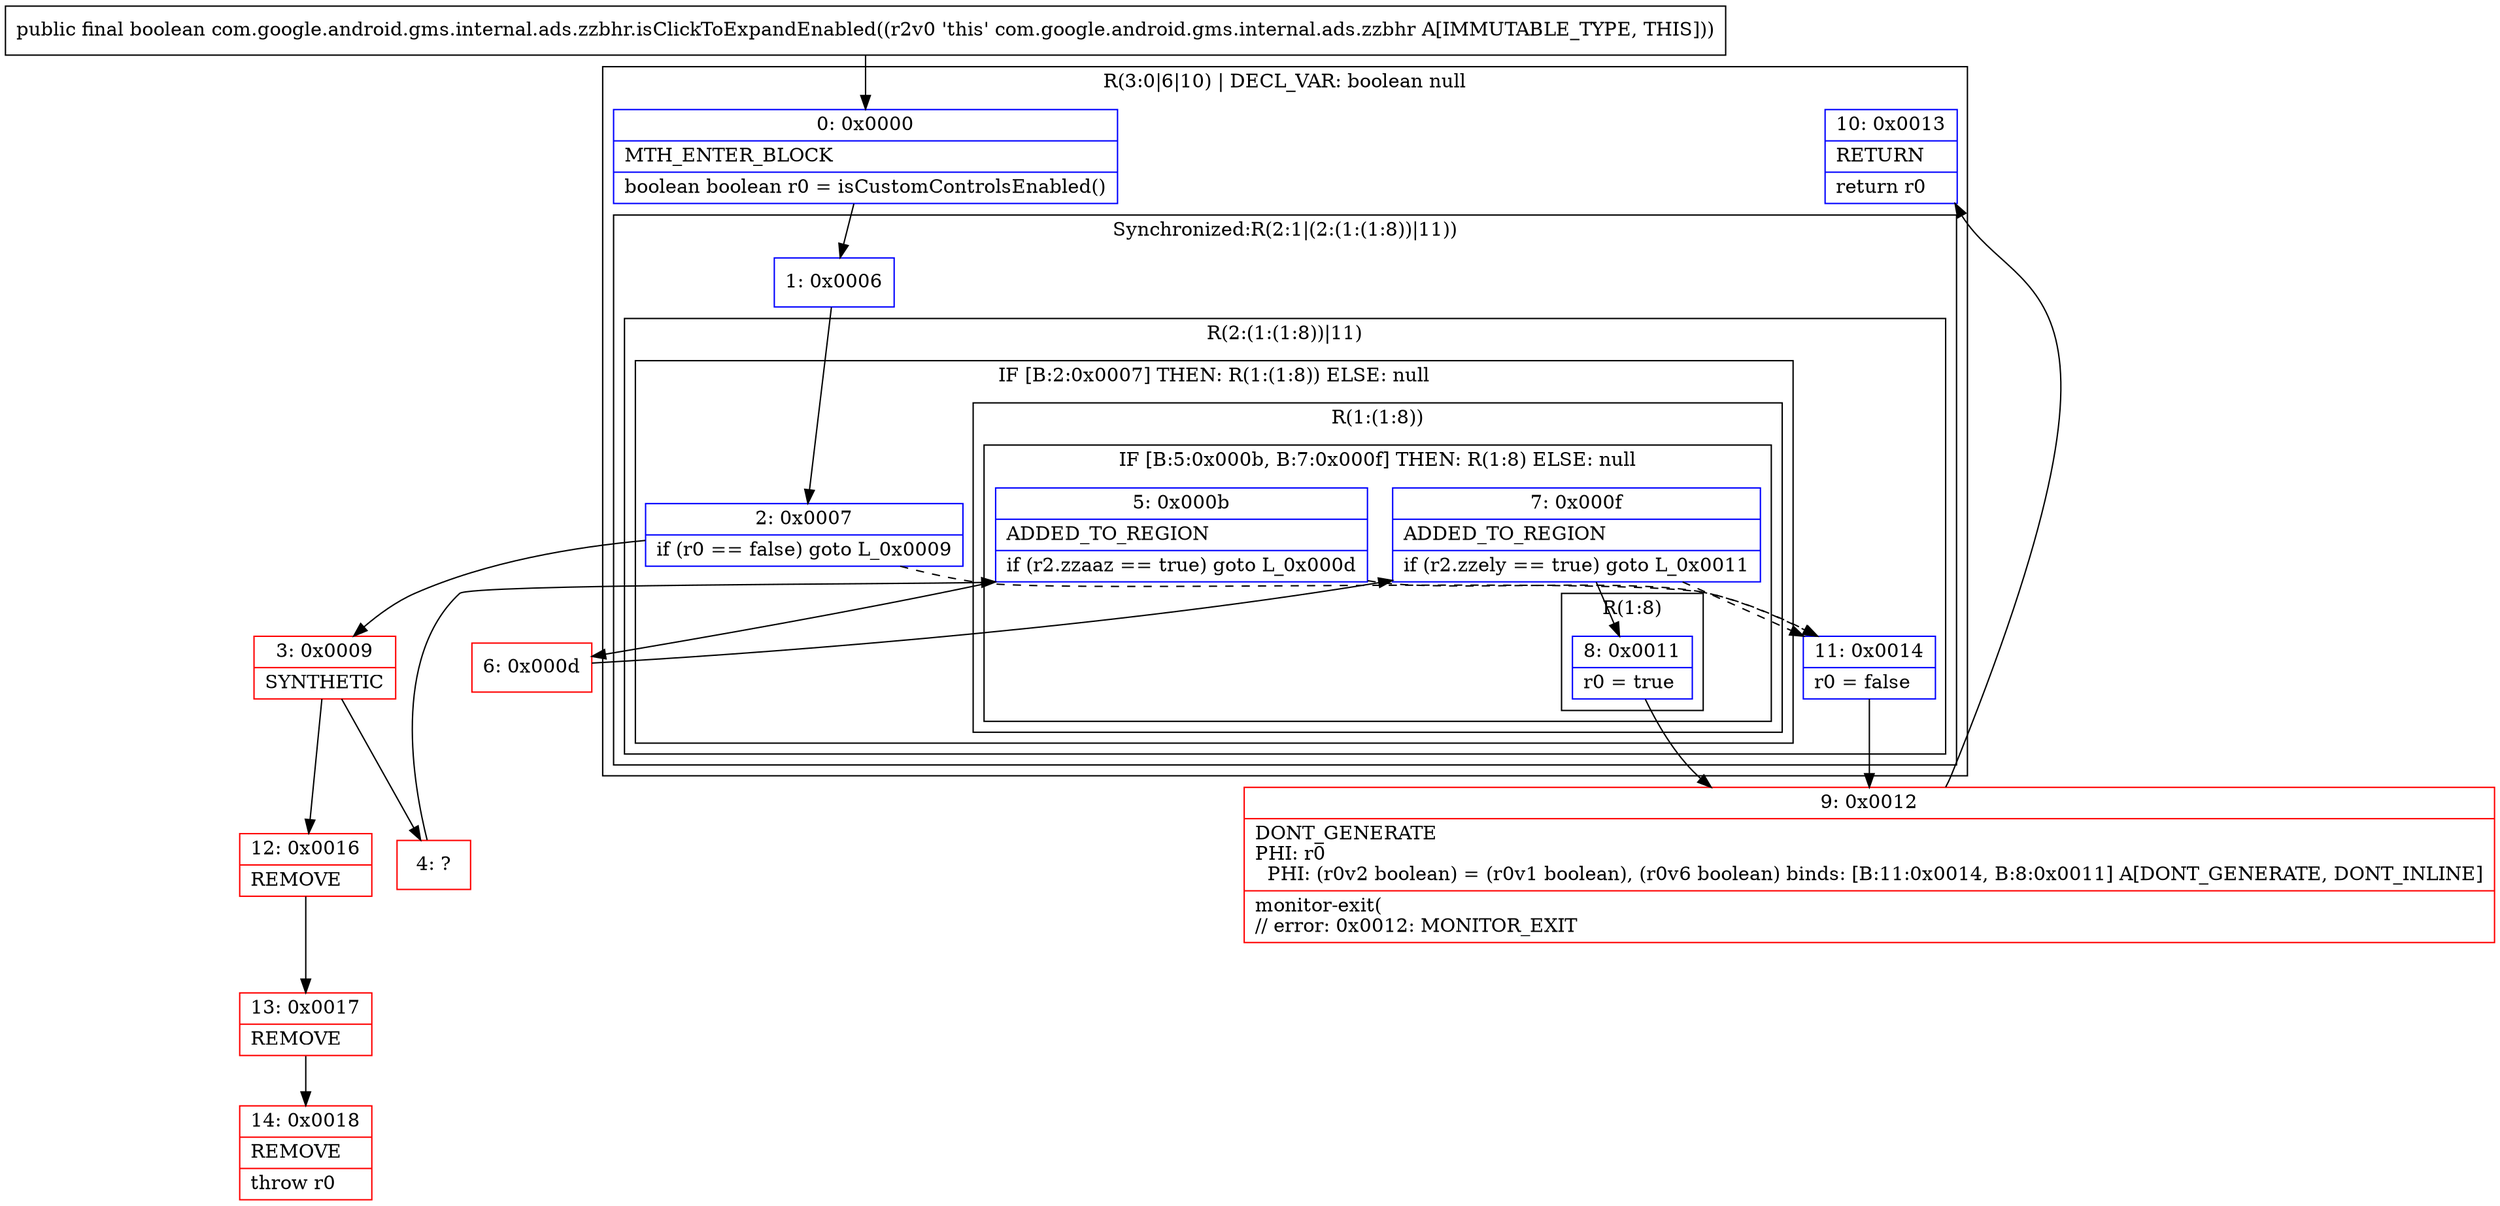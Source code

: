 digraph "CFG forcom.google.android.gms.internal.ads.zzbhr.isClickToExpandEnabled()Z" {
subgraph cluster_Region_1088394888 {
label = "R(3:0|6|10) | DECL_VAR: boolean null\l";
node [shape=record,color=blue];
Node_0 [shape=record,label="{0\:\ 0x0000|MTH_ENTER_BLOCK\l|boolean boolean r0 = isCustomControlsEnabled()\l}"];
subgraph cluster_SynchronizedRegion_2099825188 {
label = "Synchronized:R(2:1|(2:(1:(1:8))|11))";
node [shape=record,color=blue];
Node_1 [shape=record,label="{1\:\ 0x0006}"];
subgraph cluster_Region_1805188841 {
label = "R(2:(1:(1:8))|11)";
node [shape=record,color=blue];
subgraph cluster_IfRegion_1406119588 {
label = "IF [B:2:0x0007] THEN: R(1:(1:8)) ELSE: null";
node [shape=record,color=blue];
Node_2 [shape=record,label="{2\:\ 0x0007|if (r0 == false) goto L_0x0009\l}"];
subgraph cluster_Region_584090588 {
label = "R(1:(1:8))";
node [shape=record,color=blue];
subgraph cluster_IfRegion_70665472 {
label = "IF [B:5:0x000b, B:7:0x000f] THEN: R(1:8) ELSE: null";
node [shape=record,color=blue];
Node_5 [shape=record,label="{5\:\ 0x000b|ADDED_TO_REGION\l|if (r2.zzaaz == true) goto L_0x000d\l}"];
Node_7 [shape=record,label="{7\:\ 0x000f|ADDED_TO_REGION\l|if (r2.zzely == true) goto L_0x0011\l}"];
subgraph cluster_Region_1151073599 {
label = "R(1:8)";
node [shape=record,color=blue];
Node_8 [shape=record,label="{8\:\ 0x0011|r0 = true\l}"];
}
}
}
}
Node_11 [shape=record,label="{11\:\ 0x0014|r0 = false\l}"];
}
}
Node_10 [shape=record,label="{10\:\ 0x0013|RETURN\l|return r0\l}"];
}
Node_3 [shape=record,color=red,label="{3\:\ 0x0009|SYNTHETIC\l}"];
Node_4 [shape=record,color=red,label="{4\:\ ?}"];
Node_6 [shape=record,color=red,label="{6\:\ 0x000d}"];
Node_9 [shape=record,color=red,label="{9\:\ 0x0012|DONT_GENERATE\lPHI: r0 \l  PHI: (r0v2 boolean) = (r0v1 boolean), (r0v6 boolean) binds: [B:11:0x0014, B:8:0x0011] A[DONT_GENERATE, DONT_INLINE]\l|monitor\-exit(\l\/\/ error: 0x0012: MONITOR_EXIT  \l}"];
Node_12 [shape=record,color=red,label="{12\:\ 0x0016|REMOVE\l}"];
Node_13 [shape=record,color=red,label="{13\:\ 0x0017|REMOVE\l}"];
Node_14 [shape=record,color=red,label="{14\:\ 0x0018|REMOVE\l|throw r0\l}"];
MethodNode[shape=record,label="{public final boolean com.google.android.gms.internal.ads.zzbhr.isClickToExpandEnabled((r2v0 'this' com.google.android.gms.internal.ads.zzbhr A[IMMUTABLE_TYPE, THIS])) }"];
MethodNode -> Node_0;
Node_0 -> Node_1;
Node_1 -> Node_2;
Node_2 -> Node_3;
Node_2 -> Node_11[style=dashed];
Node_5 -> Node_6;
Node_5 -> Node_11[style=dashed];
Node_7 -> Node_8;
Node_7 -> Node_11[style=dashed];
Node_8 -> Node_9;
Node_11 -> Node_9;
Node_3 -> Node_4;
Node_3 -> Node_12;
Node_4 -> Node_5;
Node_6 -> Node_7;
Node_9 -> Node_10;
Node_12 -> Node_13;
Node_13 -> Node_14;
}

